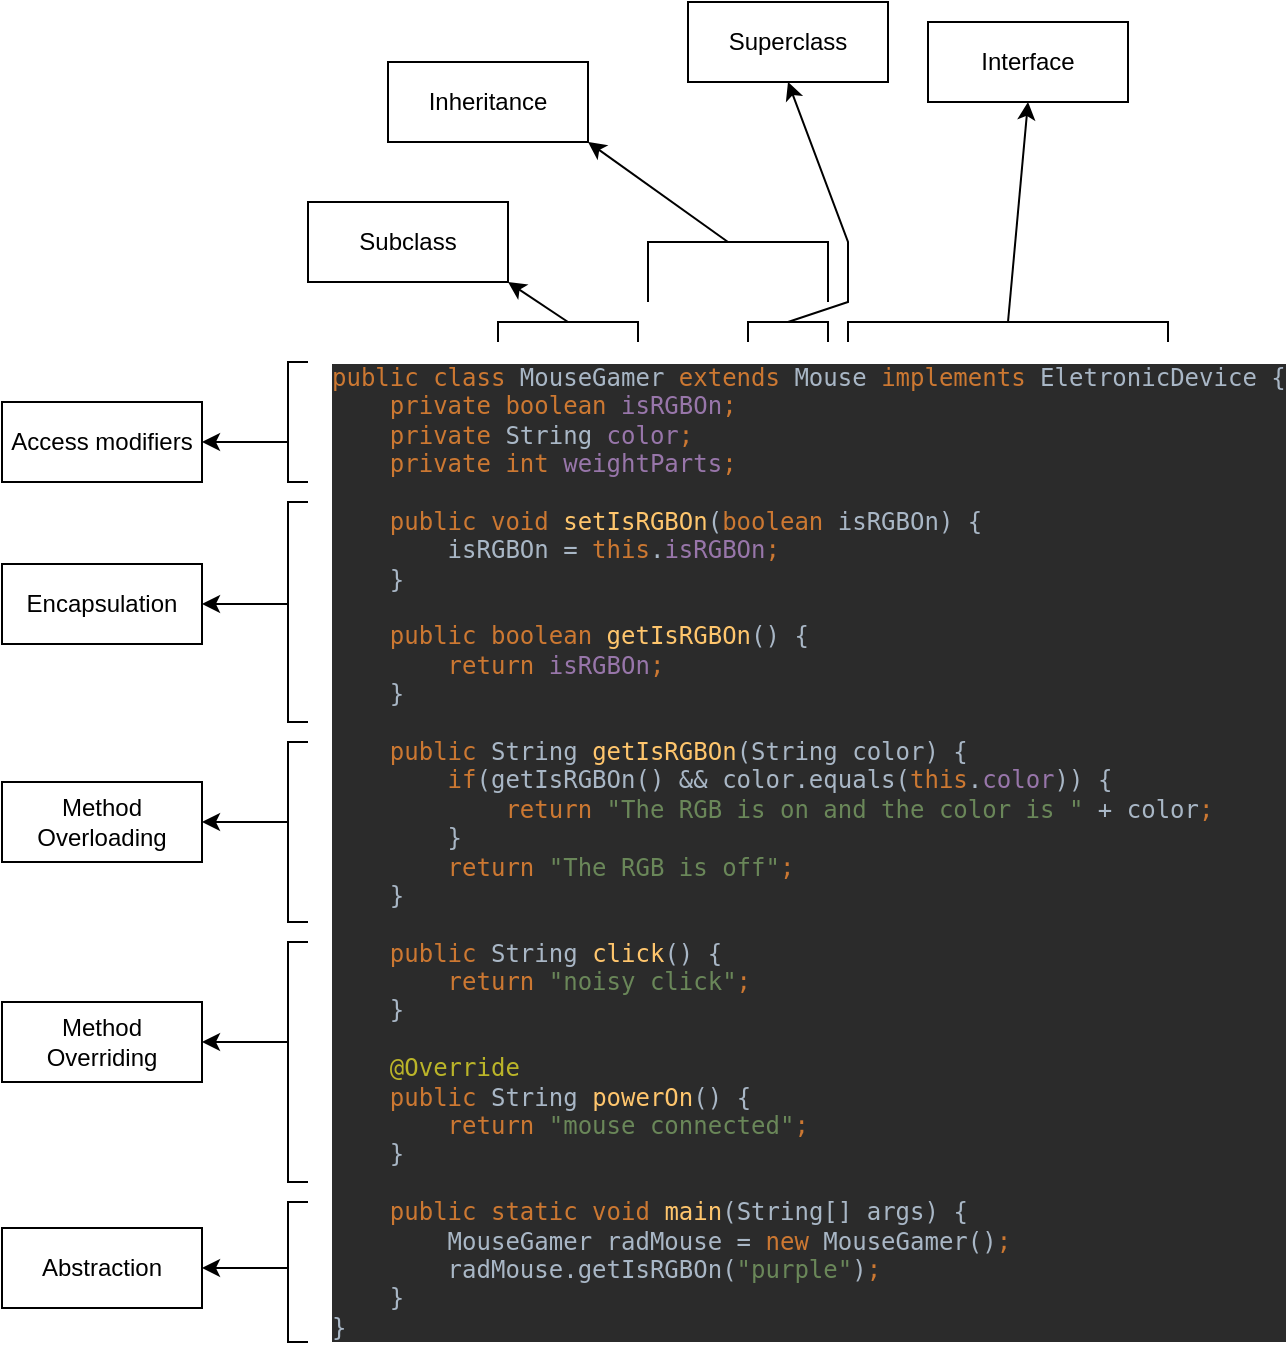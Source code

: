 <mxfile version="20.2.1" type="github">
  <diagram id="zZQy4Ji9MJ06SayD3Ak_" name="Página-1">
    <mxGraphModel dx="2249" dy="794" grid="1" gridSize="10" guides="1" tooltips="1" connect="1" arrows="1" fold="1" page="1" pageScale="1" pageWidth="827" pageHeight="1169" math="0" shadow="0">
      <root>
        <mxCell id="0" />
        <mxCell id="1" parent="0" />
        <mxCell id="n7JwhaTMNXg0IiB8HFXk-1" value="&lt;pre style=&quot;background-color:#2b2b2b;color:#a9b7c6;font-family:&#39;JetBrains Mono&#39;,monospace;font-size:9,8pt;&quot;&gt;&lt;span style=&quot;color:#cc7832;&quot;&gt;public class &lt;/span&gt;MouseGamer &lt;span style=&quot;color:#cc7832;&quot;&gt;extends &lt;/span&gt;Mouse &lt;span style=&quot;color:#cc7832;&quot;&gt;implements &lt;/span&gt;EletronicDevice {&lt;br&gt;    &lt;span style=&quot;color:#cc7832;&quot;&gt;private boolean &lt;/span&gt;&lt;span style=&quot;color:#9876aa;&quot;&gt;isRGBOn&lt;/span&gt;&lt;span style=&quot;color:#cc7832;&quot;&gt;;&lt;br&gt;&lt;/span&gt;&lt;span style=&quot;color:#cc7832;&quot;&gt;    private &lt;/span&gt;String &lt;span style=&quot;color:#9876aa;&quot;&gt;color&lt;/span&gt;&lt;span style=&quot;color:#cc7832;&quot;&gt;;&lt;br&gt;&lt;/span&gt;&lt;span style=&quot;color:#cc7832;&quot;&gt;    private int &lt;/span&gt;&lt;span style=&quot;color:#9876aa;&quot;&gt;weightParts&lt;/span&gt;&lt;span style=&quot;color:#cc7832;&quot;&gt;;&lt;br&gt;&lt;/span&gt;&lt;span style=&quot;color:#cc7832;&quot;&gt;&lt;br&gt;&lt;/span&gt;&lt;span style=&quot;color:#cc7832;&quot;&gt;    public void &lt;/span&gt;&lt;span style=&quot;color:#ffc66d;&quot;&gt;setIsRGBOn&lt;/span&gt;(&lt;span style=&quot;color:#cc7832;&quot;&gt;boolean &lt;/span&gt;isRGBOn) {&lt;br&gt;        isRGBOn = &lt;span style=&quot;color:#cc7832;&quot;&gt;this&lt;/span&gt;.&lt;span style=&quot;color:#9876aa;&quot;&gt;isRGBOn&lt;/span&gt;&lt;span style=&quot;color:#cc7832;&quot;&gt;;&lt;br&gt;&lt;/span&gt;&lt;span style=&quot;color:#cc7832;&quot;&gt;    &lt;/span&gt;}&lt;br&gt;&lt;br&gt;    &lt;span style=&quot;color:#cc7832;&quot;&gt;public boolean &lt;/span&gt;&lt;span style=&quot;color:#ffc66d;&quot;&gt;getIsRGBOn&lt;/span&gt;() {&lt;br&gt;        &lt;span style=&quot;color:#cc7832;&quot;&gt;return &lt;/span&gt;&lt;span style=&quot;color:#9876aa;&quot;&gt;isRGBOn&lt;/span&gt;&lt;span style=&quot;color:#cc7832;&quot;&gt;;&lt;br&gt;&lt;/span&gt;&lt;span style=&quot;color:#cc7832;&quot;&gt;    &lt;/span&gt;}&lt;br&gt;&lt;br&gt;    &lt;span style=&quot;color:#cc7832;&quot;&gt;public &lt;/span&gt;String &lt;span style=&quot;color:#ffc66d;&quot;&gt;getIsRGBOn&lt;/span&gt;(String color) {&lt;br&gt;        &lt;span style=&quot;color:#cc7832;&quot;&gt;if&lt;/span&gt;(getIsRGBOn() &amp;amp;&amp;amp; color.equals(&lt;span style=&quot;color:#cc7832;&quot;&gt;this&lt;/span&gt;.&lt;span style=&quot;color:#9876aa;&quot;&gt;color&lt;/span&gt;)) {&lt;br&gt;            &lt;span style=&quot;color:#cc7832;&quot;&gt;return &lt;/span&gt;&lt;span style=&quot;color:#6a8759;&quot;&gt;&quot;The RGB is on and the color is &quot; &lt;/span&gt;+ color&lt;span style=&quot;color:#cc7832;&quot;&gt;;&lt;br&gt;&lt;/span&gt;&lt;span style=&quot;color:#cc7832;&quot;&gt;        &lt;/span&gt;}&lt;br&gt;        &lt;span style=&quot;color:#cc7832;&quot;&gt;return &lt;/span&gt;&lt;span style=&quot;color:#6a8759;&quot;&gt;&quot;The RGB is off&quot;&lt;/span&gt;&lt;span style=&quot;color:#cc7832;&quot;&gt;;&lt;br&gt;&lt;/span&gt;&lt;span style=&quot;color:#cc7832;&quot;&gt;    &lt;/span&gt;}&lt;br&gt;&lt;br&gt;    &lt;span style=&quot;color:#cc7832;&quot;&gt;public &lt;/span&gt;String &lt;span style=&quot;color:#ffc66d;&quot;&gt;click&lt;/span&gt;() {&lt;br&gt;        &lt;span style=&quot;color:#cc7832;&quot;&gt;return &lt;/span&gt;&lt;span style=&quot;color:#6a8759;&quot;&gt;&quot;noisy click&quot;&lt;/span&gt;&lt;span style=&quot;color:#cc7832;&quot;&gt;;&lt;br&gt;&lt;/span&gt;&lt;span style=&quot;color:#cc7832;&quot;&gt;    &lt;/span&gt;}&lt;br&gt;&lt;br&gt;    &lt;span style=&quot;color:#bbb529;&quot;&gt;@Override&lt;br&gt;&lt;/span&gt;&lt;span style=&quot;color:#bbb529;&quot;&gt;    &lt;/span&gt;&lt;span style=&quot;color:#cc7832;&quot;&gt;public &lt;/span&gt;String &lt;span style=&quot;color:#ffc66d;&quot;&gt;powerOn&lt;/span&gt;() {&lt;br&gt;        &lt;span style=&quot;color:#cc7832;&quot;&gt;return &lt;/span&gt;&lt;span style=&quot;color:#6a8759;&quot;&gt;&quot;mouse connected&quot;&lt;/span&gt;&lt;span style=&quot;color:#cc7832;&quot;&gt;;&lt;br&gt;&lt;/span&gt;&lt;span style=&quot;color:#cc7832;&quot;&gt;    &lt;/span&gt;}&lt;br&gt;&lt;br&gt;    &lt;span style=&quot;color:#cc7832;&quot;&gt;public static void &lt;/span&gt;&lt;span style=&quot;color:#ffc66d;&quot;&gt;main&lt;/span&gt;(String[] args) {&lt;br&gt;        MouseGamer radMouse = &lt;span style=&quot;color:#cc7832;&quot;&gt;new &lt;/span&gt;MouseGamer()&lt;span style=&quot;color:#cc7832;&quot;&gt;;&lt;br&gt;&lt;/span&gt;&lt;span style=&quot;color:#cc7832;&quot;&gt;        &lt;/span&gt;radMouse.getIsRGBOn(&lt;span style=&quot;color:#6a8759;&quot;&gt;&quot;purple&quot;&lt;/span&gt;)&lt;span style=&quot;color:#cc7832;&quot;&gt;;&lt;br&gt;&lt;/span&gt;&lt;span style=&quot;color:#cc7832;&quot;&gt;    &lt;/span&gt;}&lt;br&gt;}&lt;/pre&gt;" style="text;html=1;strokeColor=none;fillColor=none;align=left;verticalAlign=middle;whiteSpace=wrap;rounded=0;" vertex="1" parent="1">
          <mxGeometry x="-250" y="610" width="60" height="30" as="geometry" />
        </mxCell>
        <mxCell id="n7JwhaTMNXg0IiB8HFXk-3" value="" style="endArrow=none;html=1;rounded=0;" edge="1" parent="1">
          <mxGeometry width="50" height="50" relative="1" as="geometry">
            <mxPoint x="-90" y="350" as="sourcePoint" />
            <mxPoint y="350" as="targetPoint" />
            <Array as="points">
              <mxPoint x="-90" y="320" />
              <mxPoint y="320" />
            </Array>
          </mxGeometry>
        </mxCell>
        <mxCell id="n7JwhaTMNXg0IiB8HFXk-4" value="" style="endArrow=classic;html=1;rounded=0;entryX=1;entryY=1;entryDx=0;entryDy=0;" edge="1" parent="1" target="n7JwhaTMNXg0IiB8HFXk-5">
          <mxGeometry width="50" height="50" relative="1" as="geometry">
            <mxPoint x="-50" y="320" as="sourcePoint" />
            <mxPoint x="-40" y="250" as="targetPoint" />
          </mxGeometry>
        </mxCell>
        <mxCell id="n7JwhaTMNXg0IiB8HFXk-5" value="Inheritance" style="rounded=0;whiteSpace=wrap;html=1;" vertex="1" parent="1">
          <mxGeometry x="-220" y="230" width="100" height="40" as="geometry" />
        </mxCell>
        <mxCell id="n7JwhaTMNXg0IiB8HFXk-6" value="Interface" style="rounded=0;whiteSpace=wrap;html=1;" vertex="1" parent="1">
          <mxGeometry x="50" y="210" width="100" height="40" as="geometry" />
        </mxCell>
        <mxCell id="n7JwhaTMNXg0IiB8HFXk-8" value="Superclass" style="rounded=0;whiteSpace=wrap;html=1;" vertex="1" parent="1">
          <mxGeometry x="-70" y="200" width="100" height="40" as="geometry" />
        </mxCell>
        <mxCell id="n7JwhaTMNXg0IiB8HFXk-9" value="" style="endArrow=none;html=1;rounded=0;" edge="1" parent="1">
          <mxGeometry width="50" height="50" relative="1" as="geometry">
            <mxPoint x="-40" y="370" as="sourcePoint" />
            <mxPoint y="370" as="targetPoint" />
            <Array as="points">
              <mxPoint x="-40" y="360" />
              <mxPoint y="360" />
            </Array>
          </mxGeometry>
        </mxCell>
        <mxCell id="n7JwhaTMNXg0IiB8HFXk-10" value="" style="endArrow=classic;html=1;rounded=0;entryX=0.5;entryY=1;entryDx=0;entryDy=0;" edge="1" parent="1" target="n7JwhaTMNXg0IiB8HFXk-8">
          <mxGeometry width="50" height="50" relative="1" as="geometry">
            <mxPoint x="-20" y="360" as="sourcePoint" />
            <mxPoint x="-125.714" y="270" as="targetPoint" />
            <Array as="points">
              <mxPoint x="10" y="350" />
              <mxPoint x="10" y="320" />
            </Array>
          </mxGeometry>
        </mxCell>
        <mxCell id="n7JwhaTMNXg0IiB8HFXk-11" value="" style="endArrow=none;html=1;rounded=0;" edge="1" parent="1">
          <mxGeometry width="50" height="50" relative="1" as="geometry">
            <mxPoint x="10" y="370" as="sourcePoint" />
            <mxPoint x="170" y="370" as="targetPoint" />
            <Array as="points">
              <mxPoint x="10" y="360" />
              <mxPoint x="170" y="360" />
            </Array>
          </mxGeometry>
        </mxCell>
        <mxCell id="n7JwhaTMNXg0IiB8HFXk-12" value="" style="endArrow=classic;html=1;rounded=0;entryX=0.5;entryY=1;entryDx=0;entryDy=0;" edge="1" parent="1" target="n7JwhaTMNXg0IiB8HFXk-6">
          <mxGeometry width="50" height="50" relative="1" as="geometry">
            <mxPoint x="90" y="360" as="sourcePoint" />
            <mxPoint x="-110" y="280" as="targetPoint" />
          </mxGeometry>
        </mxCell>
        <mxCell id="n7JwhaTMNXg0IiB8HFXk-14" value="" style="endArrow=none;html=1;rounded=0;" edge="1" parent="1">
          <mxGeometry width="50" height="50" relative="1" as="geometry">
            <mxPoint x="-260" y="440" as="sourcePoint" />
            <mxPoint x="-260" y="380" as="targetPoint" />
            <Array as="points">
              <mxPoint x="-270" y="440" />
              <mxPoint x="-270" y="380" />
            </Array>
          </mxGeometry>
        </mxCell>
        <mxCell id="n7JwhaTMNXg0IiB8HFXk-15" value="Access modifiers" style="rounded=0;whiteSpace=wrap;html=1;" vertex="1" parent="1">
          <mxGeometry x="-413" y="400" width="100" height="40" as="geometry" />
        </mxCell>
        <mxCell id="n7JwhaTMNXg0IiB8HFXk-16" value="" style="endArrow=classic;html=1;rounded=0;entryX=1;entryY=0.5;entryDx=0;entryDy=0;" edge="1" parent="1" target="n7JwhaTMNXg0IiB8HFXk-15">
          <mxGeometry width="50" height="50" relative="1" as="geometry">
            <mxPoint x="-270" y="420" as="sourcePoint" />
            <mxPoint x="-110" y="280" as="targetPoint" />
          </mxGeometry>
        </mxCell>
        <mxCell id="n7JwhaTMNXg0IiB8HFXk-17" value="" style="endArrow=none;html=1;rounded=0;" edge="1" parent="1">
          <mxGeometry width="50" height="50" relative="1" as="geometry">
            <mxPoint x="-260" y="660" as="sourcePoint" />
            <mxPoint x="-260" y="570" as="targetPoint" />
            <Array as="points">
              <mxPoint x="-270" y="660" />
              <mxPoint x="-270" y="570" />
            </Array>
          </mxGeometry>
        </mxCell>
        <mxCell id="n7JwhaTMNXg0IiB8HFXk-18" value="Method&lt;br&gt;Overloading" style="rounded=0;whiteSpace=wrap;html=1;" vertex="1" parent="1">
          <mxGeometry x="-413" y="590" width="100" height="40" as="geometry" />
        </mxCell>
        <mxCell id="n7JwhaTMNXg0IiB8HFXk-19" value="" style="endArrow=classic;html=1;rounded=0;entryX=1;entryY=0.5;entryDx=0;entryDy=0;" edge="1" parent="1" target="n7JwhaTMNXg0IiB8HFXk-18">
          <mxGeometry width="50" height="50" relative="1" as="geometry">
            <mxPoint x="-270" y="610" as="sourcePoint" />
            <mxPoint x="-110" y="470" as="targetPoint" />
          </mxGeometry>
        </mxCell>
        <mxCell id="n7JwhaTMNXg0IiB8HFXk-20" value="" style="endArrow=none;html=1;rounded=0;" edge="1" parent="1">
          <mxGeometry width="50" height="50" relative="1" as="geometry">
            <mxPoint x="-260" y="790" as="sourcePoint" />
            <mxPoint x="-260" y="670" as="targetPoint" />
            <Array as="points">
              <mxPoint x="-270" y="790" />
              <mxPoint x="-270" y="670" />
            </Array>
          </mxGeometry>
        </mxCell>
        <mxCell id="n7JwhaTMNXg0IiB8HFXk-21" value="Method&lt;br&gt;Overriding" style="rounded=0;whiteSpace=wrap;html=1;" vertex="1" parent="1">
          <mxGeometry x="-413" y="700" width="100" height="40" as="geometry" />
        </mxCell>
        <mxCell id="n7JwhaTMNXg0IiB8HFXk-22" value="" style="endArrow=classic;html=1;rounded=0;entryX=1;entryY=0.5;entryDx=0;entryDy=0;" edge="1" parent="1" target="n7JwhaTMNXg0IiB8HFXk-21">
          <mxGeometry width="50" height="50" relative="1" as="geometry">
            <mxPoint x="-270" y="720" as="sourcePoint" />
            <mxPoint x="-110" y="580" as="targetPoint" />
          </mxGeometry>
        </mxCell>
        <mxCell id="n7JwhaTMNXg0IiB8HFXk-23" value="" style="endArrow=none;html=1;rounded=0;" edge="1" parent="1">
          <mxGeometry width="50" height="50" relative="1" as="geometry">
            <mxPoint x="-260" y="560" as="sourcePoint" />
            <mxPoint x="-260" y="450" as="targetPoint" />
            <Array as="points">
              <mxPoint x="-270" y="560" />
              <mxPoint x="-270" y="450" />
            </Array>
          </mxGeometry>
        </mxCell>
        <mxCell id="n7JwhaTMNXg0IiB8HFXk-24" value="Encapsulation" style="rounded=0;whiteSpace=wrap;html=1;" vertex="1" parent="1">
          <mxGeometry x="-413" y="481" width="100" height="40" as="geometry" />
        </mxCell>
        <mxCell id="n7JwhaTMNXg0IiB8HFXk-25" value="" style="endArrow=classic;html=1;rounded=0;entryX=1;entryY=0.5;entryDx=0;entryDy=0;" edge="1" parent="1" target="n7JwhaTMNXg0IiB8HFXk-24">
          <mxGeometry width="50" height="50" relative="1" as="geometry">
            <mxPoint x="-270" y="501" as="sourcePoint" />
            <mxPoint x="-110" y="361" as="targetPoint" />
          </mxGeometry>
        </mxCell>
        <mxCell id="n7JwhaTMNXg0IiB8HFXk-26" value="Subclass" style="rounded=0;whiteSpace=wrap;html=1;" vertex="1" parent="1">
          <mxGeometry x="-260" y="300" width="100" height="40" as="geometry" />
        </mxCell>
        <mxCell id="n7JwhaTMNXg0IiB8HFXk-27" value="" style="endArrow=none;html=1;rounded=0;" edge="1" parent="1">
          <mxGeometry width="50" height="50" relative="1" as="geometry">
            <mxPoint x="-165" y="370" as="sourcePoint" />
            <mxPoint x="-95" y="370" as="targetPoint" />
            <Array as="points">
              <mxPoint x="-165" y="360" />
              <mxPoint x="-95" y="360" />
            </Array>
          </mxGeometry>
        </mxCell>
        <mxCell id="n7JwhaTMNXg0IiB8HFXk-28" value="" style="endArrow=classic;html=1;rounded=0;entryX=1;entryY=1;entryDx=0;entryDy=0;" edge="1" parent="1" target="n7JwhaTMNXg0IiB8HFXk-26">
          <mxGeometry width="50" height="50" relative="1" as="geometry">
            <mxPoint x="-130" y="360" as="sourcePoint" />
            <mxPoint x="-380" y="280" as="targetPoint" />
          </mxGeometry>
        </mxCell>
        <mxCell id="n7JwhaTMNXg0IiB8HFXk-29" value="" style="endArrow=none;html=1;rounded=0;" edge="1" parent="1">
          <mxGeometry width="50" height="50" relative="1" as="geometry">
            <mxPoint x="-260" y="870" as="sourcePoint" />
            <mxPoint x="-260" y="800" as="targetPoint" />
            <Array as="points">
              <mxPoint x="-270" y="870" />
              <mxPoint x="-270" y="800" />
            </Array>
          </mxGeometry>
        </mxCell>
        <mxCell id="n7JwhaTMNXg0IiB8HFXk-30" value="Abstraction" style="rounded=0;whiteSpace=wrap;html=1;" vertex="1" parent="1">
          <mxGeometry x="-413" y="813" width="100" height="40" as="geometry" />
        </mxCell>
        <mxCell id="n7JwhaTMNXg0IiB8HFXk-31" value="" style="endArrow=classic;html=1;rounded=0;entryX=1;entryY=0.5;entryDx=0;entryDy=0;" edge="1" parent="1" target="n7JwhaTMNXg0IiB8HFXk-30">
          <mxGeometry width="50" height="50" relative="1" as="geometry">
            <mxPoint x="-270" y="833" as="sourcePoint" />
            <mxPoint x="-110" y="693" as="targetPoint" />
          </mxGeometry>
        </mxCell>
      </root>
    </mxGraphModel>
  </diagram>
</mxfile>
